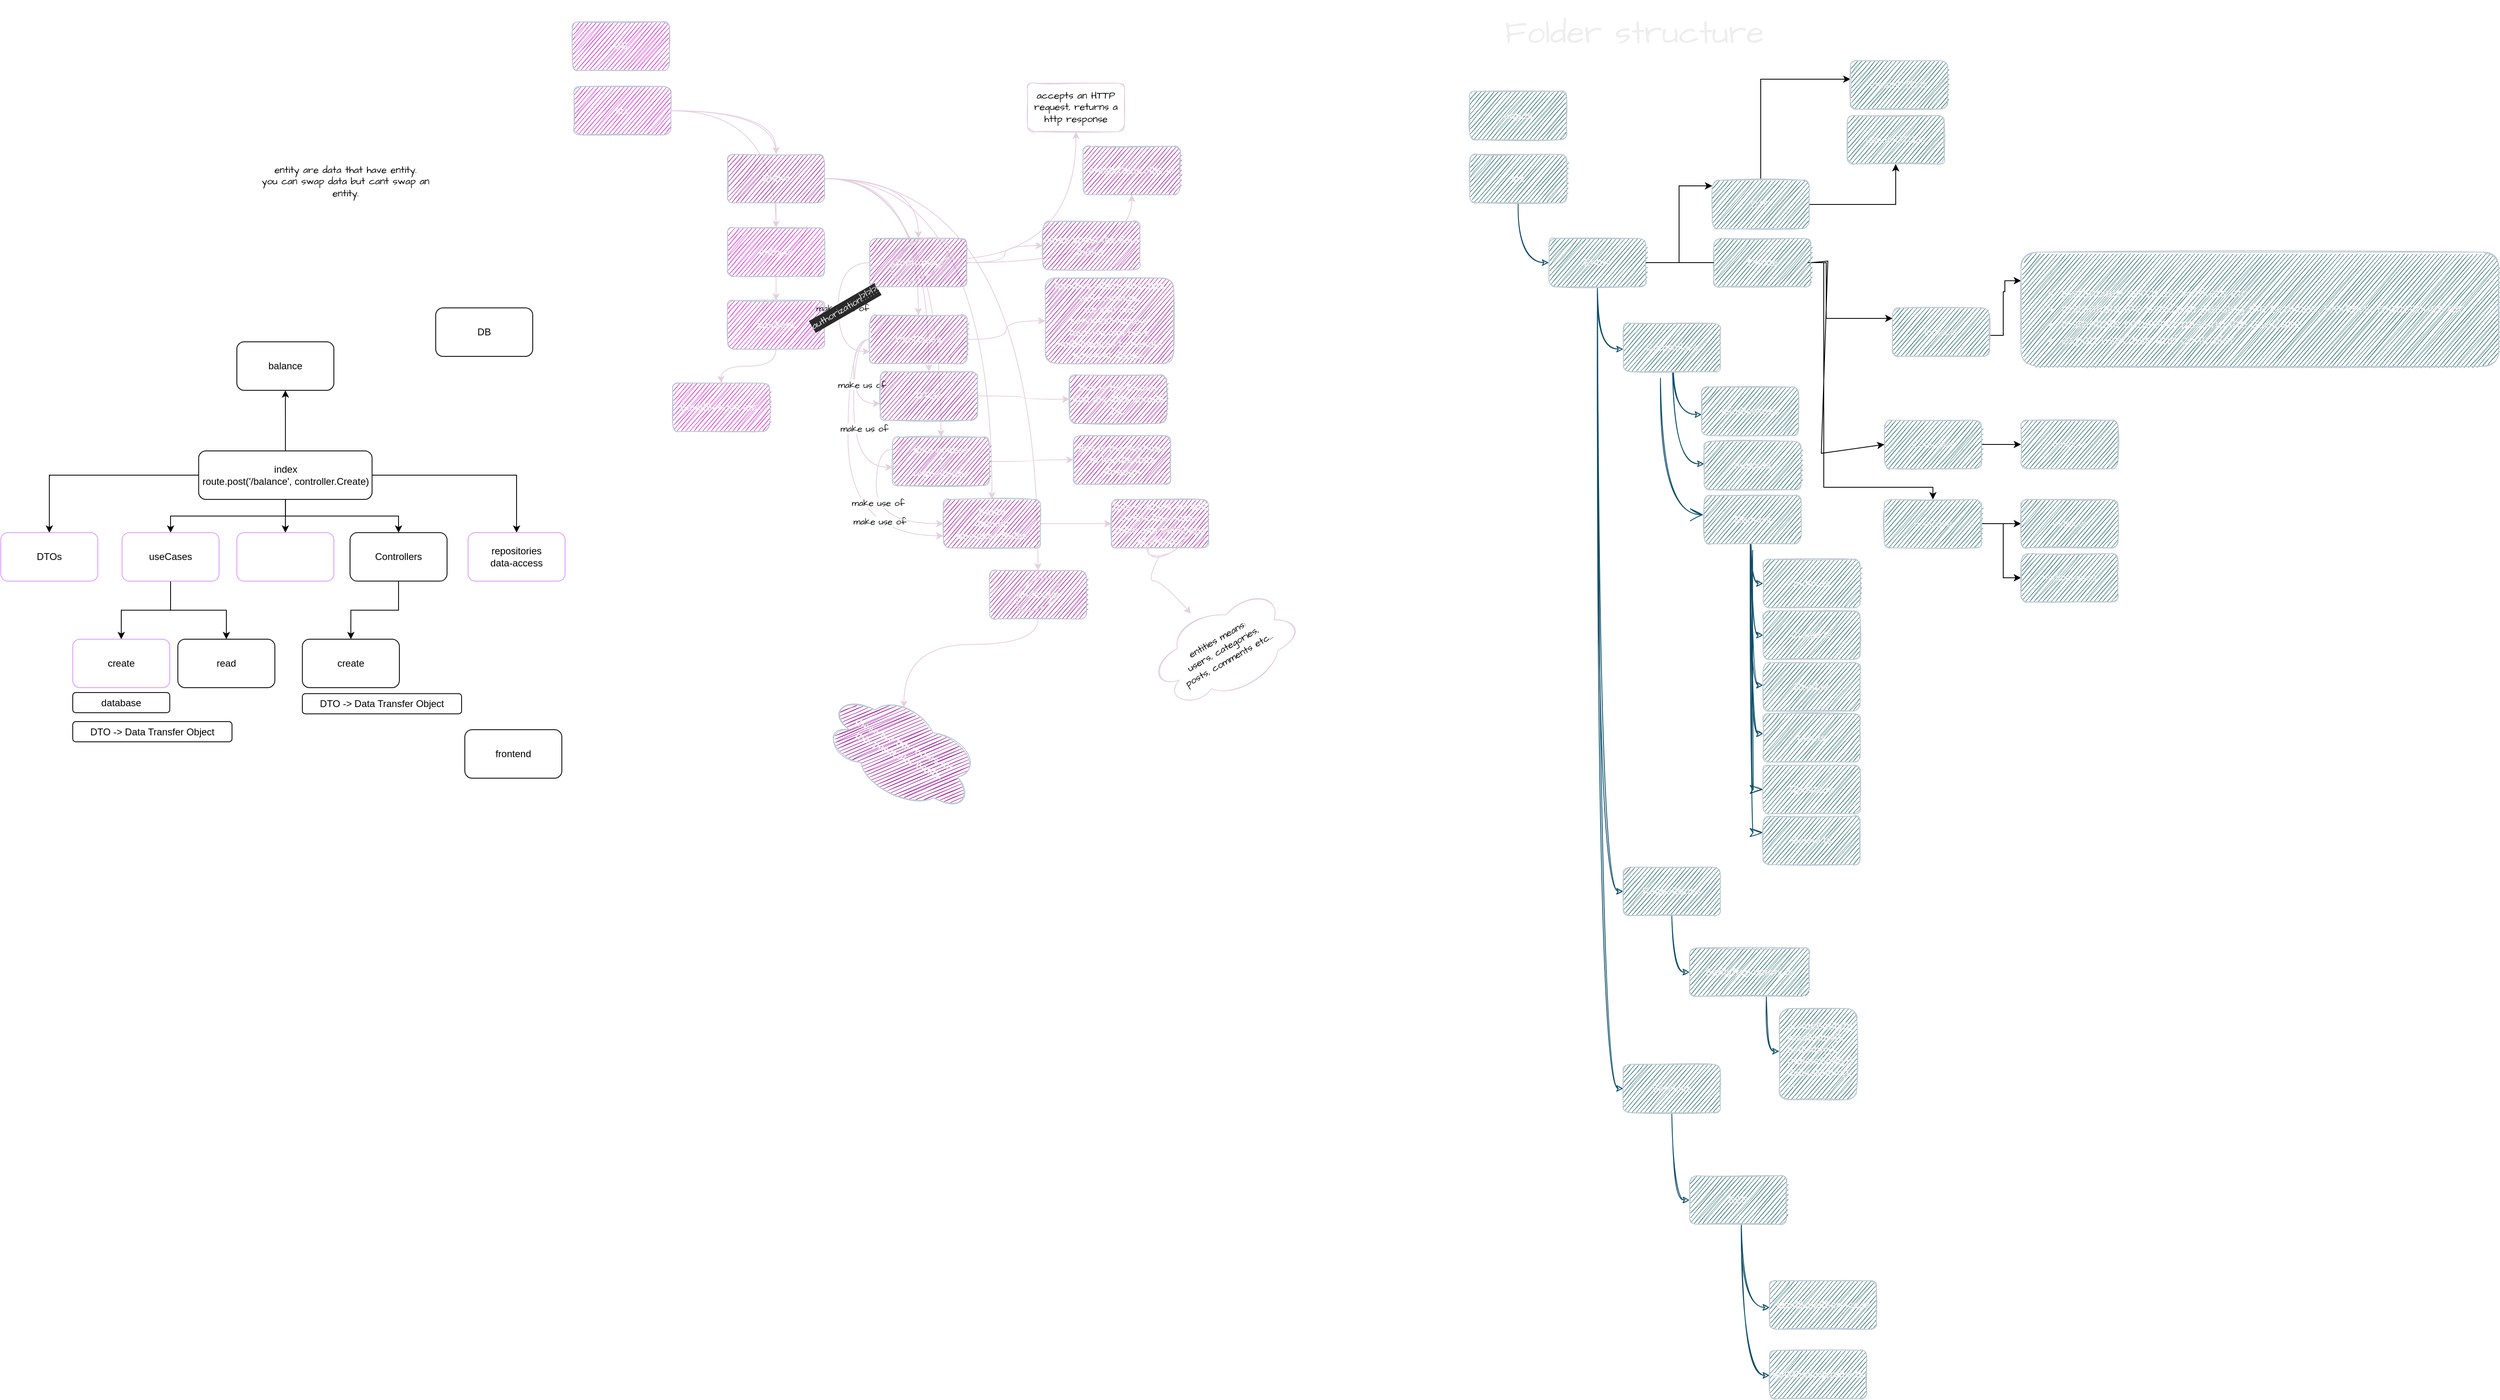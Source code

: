 <mxfile version="20.2.3" type="github" pages="2">
  <diagram id="gQ827h-WHSjYWyRRX2BJ" name="folder structure">
    <mxGraphModel dx="2743" dy="855" grid="0" gridSize="10" guides="1" tooltips="1" connect="1" arrows="1" fold="1" page="0" pageScale="1" pageWidth="850" pageHeight="1100" math="0" shadow="0">
      <root>
        <mxCell id="0" />
        <mxCell id="1" parent="0" />
        <mxCell id="S4UoKKTdD5GOehBYi5xj-1" value="&lt;b&gt;app.ts&lt;/b&gt;" style="rounded=1;whiteSpace=wrap;html=1;fillColor=#09555B;strokeColor=#BAC8D3;fontColor=#EEEEEE;sketch=1;" parent="1" vertex="1">
          <mxGeometry x="-87" y="-63" width="120" height="60" as="geometry" />
        </mxCell>
        <mxCell id="S4UoKKTdD5GOehBYi5xj-2" value="Folder structure" style="text;html=1;strokeColor=none;fillColor=none;align=center;verticalAlign=middle;whiteSpace=wrap;rounded=1;fontSize=40;fontColor=#EEEEEE;sketch=1;fontFamily=Architects Daughter;fontSource=https%3A%2F%2Ffonts.googleapis.com%2Fcss%3Ffamily%3DArchitects%2BDaughter;" parent="1" vertex="1">
          <mxGeometry x="-87" y="-176" width="407" height="82" as="geometry" />
        </mxCell>
        <mxCell id="S4UoKKTdD5GOehBYi5xj-6" value="" style="edgeStyle=orthogonalEdgeStyle;rounded=1;orthogonalLoop=1;jettySize=auto;html=1;fontSize=40;entryX=0;entryY=0.5;entryDx=0;entryDy=0;strokeColor=#0B4D6A;sketch=1;curved=1;" parent="1" source="S4UoKKTdD5GOehBYi5xj-3" target="S4UoKKTdD5GOehBYi5xj-5" edge="1">
          <mxGeometry relative="1" as="geometry">
            <Array as="points">
              <mxPoint x="-27" y="149" />
            </Array>
          </mxGeometry>
        </mxCell>
        <mxCell id="S4UoKKTdD5GOehBYi5xj-3" value="&lt;b&gt;src&lt;/b&gt;" style="rounded=1;whiteSpace=wrap;html=1;fillColor=#09555B;strokeColor=#BAC8D3;fontColor=#EEEEEE;sketch=1;" parent="1" vertex="1">
          <mxGeometry x="-87" y="15" width="120" height="60" as="geometry" />
        </mxCell>
        <mxCell id="S4UoKKTdD5GOehBYi5xj-8" value="" style="edgeStyle=orthogonalEdgeStyle;rounded=1;orthogonalLoop=1;jettySize=auto;html=1;fontSize=40;strokeColor=#0B4D6A;sketch=1;curved=1;" parent="1" source="S4UoKKTdD5GOehBYi5xj-5" target="S4UoKKTdD5GOehBYi5xj-7" edge="1">
          <mxGeometry relative="1" as="geometry">
            <Array as="points">
              <mxPoint x="71" y="256" />
            </Array>
          </mxGeometry>
        </mxCell>
        <mxCell id="S4UoKKTdD5GOehBYi5xj-14" value="" style="edgeStyle=orthogonalEdgeStyle;rounded=1;orthogonalLoop=1;jettySize=auto;html=1;fontSize=40;entryX=0;entryY=0.5;entryDx=0;entryDy=0;strokeColor=#0B4D6A;sketch=1;curved=1;" parent="1" source="S4UoKKTdD5GOehBYi5xj-5" target="S4UoKKTdD5GOehBYi5xj-13" edge="1">
          <mxGeometry relative="1" as="geometry" />
        </mxCell>
        <mxCell id="S4UoKKTdD5GOehBYi5xj-20" value="" style="edgeStyle=orthogonalEdgeStyle;rounded=1;orthogonalLoop=1;jettySize=auto;html=1;fontSize=40;entryX=0;entryY=0.5;entryDx=0;entryDy=0;strokeColor=#0B4D6A;sketch=1;curved=1;" parent="1" source="S4UoKKTdD5GOehBYi5xj-5" target="S4UoKKTdD5GOehBYi5xj-19" edge="1">
          <mxGeometry relative="1" as="geometry" />
        </mxCell>
        <mxCell id="S4UoKKTdD5GOehBYi5xj-5" value="&lt;b&gt;Entity&lt;/b&gt;" style="rounded=1;whiteSpace=wrap;html=1;fillColor=#09555B;strokeColor=#BAC8D3;fontColor=#EEEEEE;sketch=1;" parent="1" vertex="1">
          <mxGeometry x="11" y="119" width="120" height="60" as="geometry" />
        </mxCell>
        <mxCell id="S4UoKKTdD5GOehBYi5xj-10" value="" style="edgeStyle=orthogonalEdgeStyle;rounded=1;orthogonalLoop=1;jettySize=auto;html=1;fontSize=40;strokeColor=#0B4D6A;sketch=1;curved=1;" parent="1" source="S4UoKKTdD5GOehBYi5xj-7" target="S4UoKKTdD5GOehBYi5xj-9" edge="1">
          <mxGeometry relative="1" as="geometry">
            <Array as="points">
              <mxPoint x="165" y="337" />
            </Array>
          </mxGeometry>
        </mxCell>
        <mxCell id="S4UoKKTdD5GOehBYi5xj-12" value="" style="edgeStyle=orthogonalEdgeStyle;rounded=1;orthogonalLoop=1;jettySize=auto;html=1;fontSize=40;strokeColor=#0B4D6A;sketch=1;curved=1;" parent="1" source="S4UoKKTdD5GOehBYi5xj-7" target="S4UoKKTdD5GOehBYi5xj-11" edge="1">
          <mxGeometry relative="1" as="geometry">
            <Array as="points">
              <mxPoint x="164" y="398" />
            </Array>
          </mxGeometry>
        </mxCell>
        <mxCell id="S4UoKKTdD5GOehBYi5xj-34" value="" style="edgeStyle=orthogonalEdgeStyle;rounded=1;sketch=1;hachureGap=4;orthogonalLoop=1;jettySize=auto;html=1;fontFamily=Architects Daughter;fontSource=https%3A%2F%2Ffonts.googleapis.com%2Fcss%3Ffamily%3DArchitects%2BDaughter;fontSize=16;endArrow=open;startSize=14;endSize=14;sourcePerimeterSpacing=8;targetPerimeterSpacing=8;strokeColor=#0B4D6A;entryX=-0.008;entryY=0.401;entryDx=0;entryDy=0;entryPerimeter=0;curved=1;" parent="1" source="S4UoKKTdD5GOehBYi5xj-7" target="S4UoKKTdD5GOehBYi5xj-33" edge="1">
          <mxGeometry relative="1" as="geometry">
            <Array as="points">
              <mxPoint x="149" y="461" />
            </Array>
          </mxGeometry>
        </mxCell>
        <mxCell id="S4UoKKTdD5GOehBYi5xj-7" value="&lt;b&gt;Controllers&lt;/b&gt;" style="whiteSpace=wrap;html=1;rounded=1;fillColor=#09555B;strokeColor=#BAC8D3;fontColor=#EEEEEE;sketch=1;" parent="1" vertex="1">
          <mxGeometry x="103" y="224" width="120" height="60" as="geometry" />
        </mxCell>
        <mxCell id="S4UoKKTdD5GOehBYi5xj-9" value="&lt;b&gt;Middlewares&lt;/b&gt;" style="whiteSpace=wrap;html=1;rounded=1;fillColor=#09555B;strokeColor=#BAC8D3;fontColor=#EEEEEE;sketch=1;" parent="1" vertex="1">
          <mxGeometry x="200" y="303" width="120" height="60" as="geometry" />
        </mxCell>
        <mxCell id="S4UoKKTdD5GOehBYi5xj-11" value="index.ts" style="whiteSpace=wrap;html=1;rounded=1;fillColor=#09555B;strokeColor=#BAC8D3;fontColor=#EEEEEE;sketch=1;fontStyle=1" parent="1" vertex="1">
          <mxGeometry x="203" y="370" width="120" height="60" as="geometry" />
        </mxCell>
        <mxCell id="S4UoKKTdD5GOehBYi5xj-16" value="" style="edgeStyle=orthogonalEdgeStyle;rounded=1;orthogonalLoop=1;jettySize=auto;html=1;fontSize=40;entryX=0;entryY=0.5;entryDx=0;entryDy=0;strokeColor=#0B4D6A;sketch=1;curved=1;" parent="1" source="S4UoKKTdD5GOehBYi5xj-13" target="S4UoKKTdD5GOehBYi5xj-15" edge="1">
          <mxGeometry relative="1" as="geometry" />
        </mxCell>
        <mxCell id="S4UoKKTdD5GOehBYi5xj-13" value="&lt;b&gt;Repositories&lt;/b&gt;" style="rounded=1;whiteSpace=wrap;html=1;fillColor=#09555B;strokeColor=#BAC8D3;fontColor=#EEEEEE;sketch=1;" parent="1" vertex="1">
          <mxGeometry x="103" y="897" width="120" height="60" as="geometry" />
        </mxCell>
        <mxCell id="S4UoKKTdD5GOehBYi5xj-18" value="" style="edgeStyle=orthogonalEdgeStyle;rounded=1;orthogonalLoop=1;jettySize=auto;html=1;fontSize=40;strokeColor=#0B4D6A;sketch=1;curved=1;" parent="1" source="S4UoKKTdD5GOehBYi5xj-15" target="S4UoKKTdD5GOehBYi5xj-17" edge="1">
          <mxGeometry relative="1" as="geometry">
            <Array as="points">
              <mxPoint x="280" y="1125" />
            </Array>
          </mxGeometry>
        </mxCell>
        <mxCell id="S4UoKKTdD5GOehBYi5xj-15" value="&lt;b&gt;EntityRepository.ts&lt;/b&gt;" style="rounded=1;whiteSpace=wrap;html=1;fillColor=#09555B;strokeColor=#BAC8D3;fontColor=#EEEEEE;sketch=1;" parent="1" vertex="1">
          <mxGeometry x="185" y="997" width="148" height="60" as="geometry" />
        </mxCell>
        <mxCell id="S4UoKKTdD5GOehBYi5xj-17" value="createEntity();&lt;br&gt;readEntity();&lt;br&gt;listEntity();&lt;br&gt;updateEntity();&lt;br&gt;deleteEntity();&lt;br&gt;..." style="whiteSpace=wrap;html=1;rounded=1;align=left;spacing=10;verticalAlign=top;fillColor=#09555B;strokeColor=#BAC8D3;fontColor=#EEEEEE;sketch=1;fontStyle=1" parent="1" vertex="1">
          <mxGeometry x="296" y="1072" width="96" height="113" as="geometry" />
        </mxCell>
        <mxCell id="S4UoKKTdD5GOehBYi5xj-22" value="" style="edgeStyle=orthogonalEdgeStyle;rounded=1;orthogonalLoop=1;jettySize=auto;html=1;fontSize=40;entryX=0;entryY=0.5;entryDx=0;entryDy=0;strokeColor=#0B4D6A;sketch=1;curved=1;" parent="1" source="S4UoKKTdD5GOehBYi5xj-19" target="S4UoKKTdD5GOehBYi5xj-21" edge="1">
          <mxGeometry relative="1" as="geometry" />
        </mxCell>
        <mxCell id="S4UoKKTdD5GOehBYi5xj-19" value="Services" style="whiteSpace=wrap;html=1;rounded=1;fillColor=#09555B;strokeColor=#BAC8D3;fontColor=#EEEEEE;sketch=1;fontStyle=1" parent="1" vertex="1">
          <mxGeometry x="103" y="1141" width="120" height="60" as="geometry" />
        </mxCell>
        <mxCell id="S4UoKKTdD5GOehBYi5xj-24" value="" style="edgeStyle=orthogonalEdgeStyle;rounded=1;orthogonalLoop=1;jettySize=auto;html=1;fontSize=40;strokeColor=#0B4D6A;sketch=1;curved=1;" parent="1" source="S4UoKKTdD5GOehBYi5xj-21" target="S4UoKKTdD5GOehBYi5xj-23" edge="1">
          <mxGeometry relative="1" as="geometry">
            <Array as="points">
              <mxPoint x="249" y="1442" />
            </Array>
          </mxGeometry>
        </mxCell>
        <mxCell id="S4UoKKTdD5GOehBYi5xj-27" value="" style="edgeStyle=orthogonalEdgeStyle;rounded=1;orthogonalLoop=1;jettySize=auto;html=1;fontSize=40;strokeColor=#0B4D6A;sketch=1;curved=1;" parent="1" source="S4UoKKTdD5GOehBYi5xj-21" target="S4UoKKTdD5GOehBYi5xj-26" edge="1">
          <mxGeometry relative="1" as="geometry">
            <Array as="points">
              <mxPoint x="249" y="1526" />
            </Array>
          </mxGeometry>
        </mxCell>
        <mxCell id="S4UoKKTdD5GOehBYi5xj-21" value="SES" style="whiteSpace=wrap;html=1;rounded=1;align=center;fillColor=#09555B;strokeColor=#BAC8D3;fontColor=#EEEEEE;sketch=1;fontStyle=1" parent="1" vertex="1">
          <mxGeometry x="185" y="1279" width="120" height="60" as="geometry" />
        </mxCell>
        <mxCell id="S4UoKKTdD5GOehBYi5xj-23" value="sendEmailService.ts" style="whiteSpace=wrap;html=1;rounded=1;fillColor=#09555B;strokeColor=#BAC8D3;fontColor=#EEEEEE;sketch=1;fontStyle=1" parent="1" vertex="1">
          <mxGeometry x="284" y="1409" width="132" height="60" as="geometry" />
        </mxCell>
        <mxCell id="S4UoKKTdD5GOehBYi5xj-26" value="bulkEmailService.ts" style="whiteSpace=wrap;html=1;rounded=1;fillColor=#09555B;strokeColor=#BAC8D3;fontColor=#EEEEEE;sketch=1;fontStyle=1" parent="1" vertex="1">
          <mxGeometry x="284" y="1495" width="120" height="60" as="geometry" />
        </mxCell>
        <mxCell id="aaAQEW5LkF1bEmMfdmzD-2" value="" style="edgeStyle=orthogonalEdgeStyle;rounded=1;orthogonalLoop=1;jettySize=auto;html=1;sketch=1;curved=1;strokeColor=#0B4D6A;" parent="1" source="S4UoKKTdD5GOehBYi5xj-33" target="aaAQEW5LkF1bEmMfdmzD-1" edge="1">
          <mxGeometry relative="1" as="geometry">
            <Array as="points">
              <mxPoint x="261" y="546" />
            </Array>
          </mxGeometry>
        </mxCell>
        <mxCell id="aaAQEW5LkF1bEmMfdmzD-4" value="" style="edgeStyle=orthogonalEdgeStyle;rounded=1;orthogonalLoop=1;jettySize=auto;html=1;sketch=1;curved=1;strokeColor=#0B4D6A;" parent="1" source="S4UoKKTdD5GOehBYi5xj-33" target="aaAQEW5LkF1bEmMfdmzD-3" edge="1">
          <mxGeometry relative="1" as="geometry">
            <Array as="points">
              <mxPoint x="261" y="610" />
            </Array>
          </mxGeometry>
        </mxCell>
        <mxCell id="aaAQEW5LkF1bEmMfdmzD-6" value="" style="edgeStyle=orthogonalEdgeStyle;rounded=1;orthogonalLoop=1;jettySize=auto;html=1;sketch=1;curved=1;strokeColor=#0B4D6A;" parent="1" source="S4UoKKTdD5GOehBYi5xj-33" target="aaAQEW5LkF1bEmMfdmzD-5" edge="1">
          <mxGeometry relative="1" as="geometry">
            <Array as="points">
              <mxPoint x="261" y="672" />
            </Array>
          </mxGeometry>
        </mxCell>
        <mxCell id="aaAQEW5LkF1bEmMfdmzD-8" value="" style="edgeStyle=orthogonalEdgeStyle;rounded=1;orthogonalLoop=1;jettySize=auto;html=1;sketch=1;curved=1;strokeColor=#0B4D6A;" parent="1" source="S4UoKKTdD5GOehBYi5xj-33" target="aaAQEW5LkF1bEmMfdmzD-7" edge="1">
          <mxGeometry relative="1" as="geometry">
            <Array as="points">
              <mxPoint x="260" y="732" />
            </Array>
          </mxGeometry>
        </mxCell>
        <mxCell id="aaAQEW5LkF1bEmMfdmzD-11" style="edgeStyle=orthogonalEdgeStyle;curved=1;rounded=0;sketch=1;hachureGap=4;orthogonalLoop=1;jettySize=auto;html=1;entryX=0;entryY=0.5;entryDx=0;entryDy=0;fontFamily=Architects Daughter;fontSource=https%3A%2F%2Ffonts.googleapis.com%2Fcss%3Ffamily%3DArchitects%2BDaughter;fontSize=16;endArrow=classicThin;startSize=14;endSize=14;sourcePerimeterSpacing=8;targetPerimeterSpacing=8;strokeColor=#0B4D6A;endFill=0;" parent="1" source="S4UoKKTdD5GOehBYi5xj-33" target="aaAQEW5LkF1bEmMfdmzD-9" edge="1">
          <mxGeometry relative="1" as="geometry">
            <Array as="points">
              <mxPoint x="263" y="801" />
            </Array>
          </mxGeometry>
        </mxCell>
        <mxCell id="aaAQEW5LkF1bEmMfdmzD-13" value="" style="edgeStyle=orthogonalEdgeStyle;curved=1;rounded=0;sketch=1;hachureGap=4;orthogonalLoop=1;jettySize=auto;html=1;fontFamily=Architects Daughter;fontSource=https%3A%2F%2Ffonts.googleapis.com%2Fcss%3Ffamily%3DArchitects%2BDaughter;fontSize=16;endArrow=classicThin;endFill=0;startSize=14;endSize=14;sourcePerimeterSpacing=8;targetPerimeterSpacing=8;strokeColor=#0B4D6A;entryX=-0.001;entryY=0.338;entryDx=0;entryDy=0;entryPerimeter=0;" parent="1" source="S4UoKKTdD5GOehBYi5xj-33" target="aaAQEW5LkF1bEmMfdmzD-12" edge="1">
          <mxGeometry relative="1" as="geometry">
            <Array as="points">
              <mxPoint x="260" y="854" />
            </Array>
          </mxGeometry>
        </mxCell>
        <mxCell id="S4UoKKTdD5GOehBYi5xj-33" value="Routers" style="whiteSpace=wrap;html=1;fillColor=#09555B;strokeColor=#BAC8D3;fontColor=#EEEEEE;rounded=1;sketch=1;fontStyle=1" parent="1" vertex="1">
          <mxGeometry x="203" y="437" width="120" height="60" as="geometry" />
        </mxCell>
        <mxCell id="aaAQEW5LkF1bEmMfdmzD-1" value="index.ts" style="whiteSpace=wrap;html=1;fillColor=#09555B;strokeColor=#BAC8D3;fontColor=#EEEEEE;rounded=1;sketch=1;fontStyle=1" parent="1" vertex="1">
          <mxGeometry x="276" y="516" width="120" height="60" as="geometry" />
        </mxCell>
        <mxCell id="aaAQEW5LkF1bEmMfdmzD-3" value="Create.ts" style="whiteSpace=wrap;html=1;fillColor=#09555B;strokeColor=#BAC8D3;fontColor=#EEEEEE;rounded=1;sketch=1;fontStyle=1" parent="1" vertex="1">
          <mxGeometry x="276" y="580" width="120" height="60" as="geometry" />
        </mxCell>
        <mxCell id="aaAQEW5LkF1bEmMfdmzD-5" value="Read.ts" style="whiteSpace=wrap;html=1;fillColor=#09555B;strokeColor=#BAC8D3;fontColor=#EEEEEE;rounded=1;sketch=1;fontStyle=1" parent="1" vertex="1">
          <mxGeometry x="276" y="644" width="120" height="60" as="geometry" />
        </mxCell>
        <mxCell id="aaAQEW5LkF1bEmMfdmzD-7" value="List.ts" style="whiteSpace=wrap;html=1;fillColor=#09555B;strokeColor=#BAC8D3;fontColor=#EEEEEE;rounded=1;sketch=1;fontStyle=1" parent="1" vertex="1">
          <mxGeometry x="276" y="707" width="120" height="60" as="geometry" />
        </mxCell>
        <mxCell id="aaAQEW5LkF1bEmMfdmzD-9" value="Update.ts" style="whiteSpace=wrap;html=1;fillColor=#09555B;strokeColor=#BAC8D3;fontColor=#EEEEEE;rounded=1;sketch=1;fontStyle=1" parent="1" vertex="1">
          <mxGeometry x="276" y="771" width="120" height="60" as="geometry" />
        </mxCell>
        <mxCell id="aaAQEW5LkF1bEmMfdmzD-12" value="Delete.ts" style="whiteSpace=wrap;html=1;fillColor=#09555B;strokeColor=#BAC8D3;fontColor=#EEEEEE;rounded=1;sketch=1;fontStyle=1" parent="1" vertex="1">
          <mxGeometry x="276" y="834" width="120" height="60" as="geometry" />
        </mxCell>
        <mxCell id="4fV856h1BNFKR1fBRMGr-6" value="" style="edgeStyle=orthogonalEdgeStyle;rounded=0;orthogonalLoop=1;jettySize=auto;html=1;" parent="1" source="S4UoKKTdD5GOehBYi5xj-5" target="4fV856h1BNFKR1fBRMGr-5" edge="1">
          <mxGeometry relative="1" as="geometry">
            <mxPoint x="331" y="149" as="sourcePoint" />
            <Array as="points">
              <mxPoint x="172" y="149" />
              <mxPoint x="172" y="54" />
              <mxPoint x="247" y="54" />
            </Array>
          </mxGeometry>
        </mxCell>
        <mxCell id="4fV856h1BNFKR1fBRMGr-9" value="" style="edgeStyle=orthogonalEdgeStyle;rounded=0;orthogonalLoop=1;jettySize=auto;html=1;" parent="1" target="4fV856h1BNFKR1fBRMGr-8" edge="1">
          <mxGeometry relative="1" as="geometry">
            <mxPoint x="331" y="149" as="sourcePoint" />
            <Array as="points">
              <mxPoint x="354" y="149" />
              <mxPoint x="354" y="218" />
            </Array>
          </mxGeometry>
        </mxCell>
        <mxCell id="4fV856h1BNFKR1fBRMGr-13" value="" style="edgeStyle=orthogonalEdgeStyle;rounded=0;orthogonalLoop=1;jettySize=auto;html=1;fontSize=12;" parent="1" target="4fV856h1BNFKR1fBRMGr-12" edge="1">
          <mxGeometry relative="1" as="geometry">
            <mxPoint x="331" y="149" as="sourcePoint" />
            <Array as="points">
              <mxPoint x="351" y="149" />
              <mxPoint x="351" y="427" />
              <mxPoint x="486" y="427" />
            </Array>
          </mxGeometry>
        </mxCell>
        <mxCell id="4fV856h1BNFKR1fBRMGr-15" value="" style="edgeStyle=orthogonalEdgeStyle;rounded=0;orthogonalLoop=1;jettySize=auto;html=1;fontSize=16;" parent="1" source="4fV856h1BNFKR1fBRMGr-3" target="4fV856h1BNFKR1fBRMGr-14" edge="1">
          <mxGeometry relative="1" as="geometry" />
        </mxCell>
        <mxCell id="4fV856h1BNFKR1fBRMGr-3" value="Controller" style="whiteSpace=wrap;html=1;fillColor=#09555B;strokeColor=#BAC8D3;fontColor=#EEEEEE;rounded=1;sketch=1;" parent="1" vertex="1">
          <mxGeometry x="426" y="344" width="120" height="60" as="geometry" />
        </mxCell>
        <mxCell id="4fV856h1BNFKR1fBRMGr-30" value="" style="edgeStyle=orthogonalEdgeStyle;rounded=0;orthogonalLoop=1;jettySize=auto;html=1;fontSize=16;" parent="1" source="4fV856h1BNFKR1fBRMGr-5" target="4fV856h1BNFKR1fBRMGr-29" edge="1">
          <mxGeometry relative="1" as="geometry">
            <Array as="points">
              <mxPoint x="273" y="-78" />
            </Array>
          </mxGeometry>
        </mxCell>
        <mxCell id="4fV856h1BNFKR1fBRMGr-32" value="" style="edgeStyle=orthogonalEdgeStyle;rounded=0;orthogonalLoop=1;jettySize=auto;html=1;fontSize=16;" parent="1" source="4fV856h1BNFKR1fBRMGr-5" target="4fV856h1BNFKR1fBRMGr-31" edge="1">
          <mxGeometry relative="1" as="geometry" />
        </mxCell>
        <mxCell id="4fV856h1BNFKR1fBRMGr-5" value="DTO" style="whiteSpace=wrap;html=1;fillColor=#09555B;strokeColor=#BAC8D3;fontColor=#EEEEEE;rounded=1;sketch=1;" parent="1" vertex="1">
          <mxGeometry x="213" y="47" width="120" height="60" as="geometry" />
        </mxCell>
        <mxCell id="4fV856h1BNFKR1fBRMGr-11" value="" style="edgeStyle=orthogonalEdgeStyle;rounded=0;orthogonalLoop=1;jettySize=auto;html=1;entryX=0;entryY=0.25;entryDx=0;entryDy=0;" parent="1" source="4fV856h1BNFKR1fBRMGr-8" target="4fV856h1BNFKR1fBRMGr-10" edge="1">
          <mxGeometry relative="1" as="geometry">
            <Array as="points">
              <mxPoint x="573" y="239" />
              <mxPoint x="573" y="185" />
              <mxPoint x="575" y="185" />
              <mxPoint x="575" y="171" />
            </Array>
          </mxGeometry>
        </mxCell>
        <mxCell id="4fV856h1BNFKR1fBRMGr-8" value="index.ts" style="whiteSpace=wrap;html=1;fillColor=#09555B;strokeColor=#BAC8D3;fontColor=#EEEEEE;rounded=1;sketch=1;" parent="1" vertex="1">
          <mxGeometry x="436" y="205" width="120" height="60" as="geometry" />
        </mxCell>
        <mxCell id="4fV856h1BNFKR1fBRMGr-10" value="&lt;ul style=&quot;font-size: 16px;&quot;&gt;&lt;li&gt;instanciate services, workers etc&lt;/li&gt;&lt;li&gt;instantiate the useCase passing the services, workers, repositories etc&lt;/li&gt;&lt;li&gt;instantiate controller passing the useCase&lt;/li&gt;&lt;li&gt;export useCase and controller&lt;/li&gt;&lt;/ul&gt;" style="whiteSpace=wrap;html=1;fillColor=#09555B;strokeColor=#BAC8D3;fontColor=#EEEEEE;rounded=1;sketch=1;align=left;glass=0;shadow=0;spacingTop=10;spacing=10;verticalAlign=top;" parent="1" vertex="1">
          <mxGeometry x="595" y="136" width="591" height="141.5" as="geometry" />
        </mxCell>
        <mxCell id="4fV856h1BNFKR1fBRMGr-24" value="" style="edgeStyle=orthogonalEdgeStyle;rounded=0;orthogonalLoop=1;jettySize=auto;html=1;fontSize=16;" parent="1" source="4fV856h1BNFKR1fBRMGr-12" target="4fV856h1BNFKR1fBRMGr-23" edge="1">
          <mxGeometry relative="1" as="geometry" />
        </mxCell>
        <mxCell id="4fV856h1BNFKR1fBRMGr-26" value="" style="edgeStyle=orthogonalEdgeStyle;rounded=0;orthogonalLoop=1;jettySize=auto;html=1;fontSize=16;" parent="1" source="4fV856h1BNFKR1fBRMGr-12" target="4fV856h1BNFKR1fBRMGr-25" edge="1">
          <mxGeometry relative="1" as="geometry">
            <Array as="points">
              <mxPoint x="573" y="472" />
              <mxPoint x="573" y="539" />
            </Array>
          </mxGeometry>
        </mxCell>
        <mxCell id="4fV856h1BNFKR1fBRMGr-12" value="useCase" style="whiteSpace=wrap;html=1;fillColor=#09555B;strokeColor=#BAC8D3;fontColor=#EEEEEE;rounded=1;sketch=1;" parent="1" vertex="1">
          <mxGeometry x="426" y="442" width="120" height="60" as="geometry" />
        </mxCell>
        <mxCell id="4fV856h1BNFKR1fBRMGr-14" value="index.ts" style="whiteSpace=wrap;html=1;fillColor=#09555B;strokeColor=#BAC8D3;fontColor=#EEEEEE;rounded=1;sketch=1;" parent="1" vertex="1">
          <mxGeometry x="595" y="344" width="120" height="60" as="geometry" />
        </mxCell>
        <mxCell id="4fV856h1BNFKR1fBRMGr-20" value="" style="endArrow=classic;html=1;rounded=0;fontSize=16;entryX=0;entryY=0.5;entryDx=0;entryDy=0;" parent="1" target="4fV856h1BNFKR1fBRMGr-3" edge="1">
          <mxGeometry width="50" height="50" relative="1" as="geometry">
            <mxPoint x="336" y="149" as="sourcePoint" />
            <mxPoint x="746" y="209" as="targetPoint" />
            <Array as="points">
              <mxPoint x="356" y="147" />
              <mxPoint x="348" y="385" />
            </Array>
          </mxGeometry>
        </mxCell>
        <mxCell id="4fV856h1BNFKR1fBRMGr-21" value="&lt;b&gt;Create&lt;/b&gt;" style="rounded=1;whiteSpace=wrap;html=1;fillColor=#09555B;strokeColor=#BAC8D3;fontColor=#EEEEEE;sketch=1;" parent="1" vertex="1">
          <mxGeometry x="215" y="119" width="120" height="60" as="geometry" />
        </mxCell>
        <mxCell id="4fV856h1BNFKR1fBRMGr-22" value="" style="edgeStyle=orthogonalEdgeStyle;rounded=0;orthogonalLoop=1;jettySize=auto;html=1;fontSize=16;endArrow=none;" parent="1" source="S4UoKKTdD5GOehBYi5xj-5" target="4fV856h1BNFKR1fBRMGr-21" edge="1">
          <mxGeometry relative="1" as="geometry">
            <mxPoint x="335.235" y="149" as="targetPoint" />
            <mxPoint x="131" y="149" as="sourcePoint" />
          </mxGeometry>
        </mxCell>
        <mxCell id="4fV856h1BNFKR1fBRMGr-23" value="index.ts" style="whiteSpace=wrap;html=1;fillColor=#09555B;strokeColor=#BAC8D3;fontColor=#EEEEEE;rounded=1;sketch=1;" parent="1" vertex="1">
          <mxGeometry x="595" y="442" width="120" height="60" as="geometry" />
        </mxCell>
        <mxCell id="4fV856h1BNFKR1fBRMGr-25" value="middlewares" style="whiteSpace=wrap;html=1;fillColor=#09555B;strokeColor=#BAC8D3;fontColor=#EEEEEE;rounded=1;sketch=1;" parent="1" vertex="1">
          <mxGeometry x="595" y="509" width="120" height="60" as="geometry" />
        </mxCell>
        <mxCell id="4fV856h1BNFKR1fBRMGr-29" value="createDTO.ts" style="whiteSpace=wrap;html=1;fillColor=#09555B;strokeColor=#BAC8D3;fontColor=#EEEEEE;rounded=1;sketch=1;" parent="1" vertex="1">
          <mxGeometry x="384" y="-101" width="120" height="60" as="geometry" />
        </mxCell>
        <mxCell id="4fV856h1BNFKR1fBRMGr-31" value="updateDTO.ts" style="whiteSpace=wrap;html=1;fillColor=#09555B;strokeColor=#BAC8D3;fontColor=#EEEEEE;rounded=1;sketch=1;" parent="1" vertex="1">
          <mxGeometry x="380" y="-33" width="120" height="60" as="geometry" />
        </mxCell>
        <mxCell id="wIqFN5VZQI76kB4jCGSw-1" style="edgeStyle=orthogonalEdgeStyle;curved=1;orthogonalLoop=1;jettySize=auto;html=1;fontFamily=Architects Daughter;fontSource=https%3A%2F%2Ffonts.googleapis.com%2Fcss%3Ffamily%3DArchitects%2BDaughter;strokeColor=#E6D0DE;" parent="1" source="dD3Mr5d20u4FOekaNQPi-1" target="dD3Mr5d20u4FOekaNQPi-4" edge="1">
          <mxGeometry relative="1" as="geometry" />
        </mxCell>
        <mxCell id="wIqFN5VZQI76kB4jCGSw-3" value="" style="edgeStyle=orthogonalEdgeStyle;curved=1;orthogonalLoop=1;jettySize=auto;html=1;fontFamily=Architects Daughter;fontSource=https%3A%2F%2Ffonts.googleapis.com%2Fcss%3Ffamily%3DArchitects%2BDaughter;strokeColor=#E6D0DE;startArrow=none;" parent="1" source="dD3Mr5d20u4FOekaNQPi-4" target="wIqFN5VZQI76kB4jCGSw-2" edge="1">
          <mxGeometry relative="1" as="geometry" />
        </mxCell>
        <mxCell id="wIqFN5VZQI76kB4jCGSw-5" value="" style="edgeStyle=orthogonalEdgeStyle;curved=1;orthogonalLoop=1;jettySize=auto;html=1;fontFamily=Architects Daughter;fontSource=https%3A%2F%2Ffonts.googleapis.com%2Fcss%3Ffamily%3DArchitects%2BDaughter;strokeColor=#E6D0DE;startArrow=none;" parent="1" source="wIqFN5VZQI76kB4jCGSw-2" target="wIqFN5VZQI76kB4jCGSw-4" edge="1">
          <mxGeometry relative="1" as="geometry" />
        </mxCell>
        <mxCell id="dD3Mr5d20u4FOekaNQPi-1" value="&lt;span&gt;src&lt;/span&gt;" style="rounded=1;whiteSpace=wrap;html=1;fillColor=#CC00CC;strokeColor=#BAC8D3;fontColor=#EEEEEE;sketch=1;fontStyle=1" parent="1" vertex="1">
          <mxGeometry x="-1195" y="-69" width="120" height="60" as="geometry" />
        </mxCell>
        <mxCell id="dD3Mr5d20u4FOekaNQPi-7" value="" style="edgeStyle=orthogonalEdgeStyle;curved=1;orthogonalLoop=1;jettySize=auto;html=1;strokeColor=#E6D0DE;" parent="1" source="dD3Mr5d20u4FOekaNQPi-4" target="dD3Mr5d20u4FOekaNQPi-6" edge="1">
          <mxGeometry relative="1" as="geometry" />
        </mxCell>
        <mxCell id="dD3Mr5d20u4FOekaNQPi-9" value="" style="edgeStyle=orthogonalEdgeStyle;curved=1;orthogonalLoop=1;jettySize=auto;html=1;strokeColor=#E6D0DE;" parent="1" source="dD3Mr5d20u4FOekaNQPi-4" target="dD3Mr5d20u4FOekaNQPi-8" edge="1">
          <mxGeometry relative="1" as="geometry" />
        </mxCell>
        <mxCell id="dD3Mr5d20u4FOekaNQPi-11" value="" style="edgeStyle=orthogonalEdgeStyle;curved=1;orthogonalLoop=1;jettySize=auto;html=1;strokeColor=#E6D0DE;" parent="1" source="dD3Mr5d20u4FOekaNQPi-4" target="dD3Mr5d20u4FOekaNQPi-10" edge="1">
          <mxGeometry relative="1" as="geometry" />
        </mxCell>
        <mxCell id="dD3Mr5d20u4FOekaNQPi-13" value="" style="edgeStyle=orthogonalEdgeStyle;curved=1;orthogonalLoop=1;jettySize=auto;html=1;strokeColor=#E6D0DE;" parent="1" source="dD3Mr5d20u4FOekaNQPi-4" target="dD3Mr5d20u4FOekaNQPi-12" edge="1">
          <mxGeometry relative="1" as="geometry" />
        </mxCell>
        <mxCell id="dD3Mr5d20u4FOekaNQPi-15" value="" style="edgeStyle=orthogonalEdgeStyle;curved=1;orthogonalLoop=1;jettySize=auto;html=1;strokeColor=#E6D0DE;" parent="1" source="dD3Mr5d20u4FOekaNQPi-4" target="dD3Mr5d20u4FOekaNQPi-14" edge="1">
          <mxGeometry relative="1" as="geometry" />
        </mxCell>
        <mxCell id="wIqFN5VZQI76kB4jCGSw-10" value="" style="edgeStyle=orthogonalEdgeStyle;curved=1;orthogonalLoop=1;jettySize=auto;html=1;fontFamily=Architects Daughter;fontSource=https%3A%2F%2Ffonts.googleapis.com%2Fcss%3Ffamily%3DArchitects%2BDaughter;strokeColor=#E6D0DE;" parent="1" source="dD3Mr5d20u4FOekaNQPi-4" target="wIqFN5VZQI76kB4jCGSw-9" edge="1">
          <mxGeometry relative="1" as="geometry" />
        </mxCell>
        <mxCell id="dD3Mr5d20u4FOekaNQPi-19" value="" style="edgeStyle=orthogonalEdgeStyle;curved=1;orthogonalLoop=1;jettySize=auto;html=1;strokeColor=#E6D0DE;" parent="1" source="dD3Mr5d20u4FOekaNQPi-8" target="dD3Mr5d20u4FOekaNQPi-18" edge="1">
          <mxGeometry relative="1" as="geometry" />
        </mxCell>
        <mxCell id="dD3Mr5d20u4FOekaNQPi-37" style="edgeStyle=orthogonalEdgeStyle;curved=1;orthogonalLoop=1;jettySize=auto;html=1;fontFamily=Architects Daughter;fontSource=https%3A%2F%2Ffonts.googleapis.com%2Fcss%3Ffamily%3DArchitects%2BDaughter;strokeColor=#E6D0DE;entryX=0;entryY=0.75;entryDx=0;entryDy=0;exitX=0;exitY=0.5;exitDx=0;exitDy=0;" parent="1" source="dD3Mr5d20u4FOekaNQPi-8" target="dD3Mr5d20u4FOekaNQPi-14" edge="1">
          <mxGeometry relative="1" as="geometry">
            <mxPoint x="-896.4" y="361.8" as="targetPoint" />
            <Array as="points">
              <mxPoint x="-856" y="244" />
              <mxPoint x="-856" y="487" />
            </Array>
          </mxGeometry>
        </mxCell>
        <mxCell id="wIqFN5VZQI76kB4jCGSw-25" value="make use of" style="edgeLabel;html=1;align=center;verticalAlign=middle;resizable=0;points=[];fontFamily=Architects Daughter;" parent="dD3Mr5d20u4FOekaNQPi-37" vertex="1" connectable="0">
          <mxGeometry x="0.593" y="18" relative="1" as="geometry">
            <mxPoint as="offset" />
          </mxGeometry>
        </mxCell>
        <mxCell id="dD3Mr5d20u4FOekaNQPi-40" style="edgeStyle=orthogonalEdgeStyle;curved=1;orthogonalLoop=1;jettySize=auto;html=1;entryX=0.002;entryY=0.62;entryDx=0;entryDy=0;entryPerimeter=0;fontFamily=Architects Daughter;fontSource=https%3A%2F%2Ffonts.googleapis.com%2Fcss%3Ffamily%3DArchitects%2BDaughter;strokeColor=#E6D0DE;exitX=0;exitY=0.5;exitDx=0;exitDy=0;" parent="1" source="dD3Mr5d20u4FOekaNQPi-8" target="dD3Mr5d20u4FOekaNQPi-12" edge="1">
          <mxGeometry relative="1" as="geometry" />
        </mxCell>
        <mxCell id="wIqFN5VZQI76kB4jCGSw-24" value="make us of" style="edgeLabel;html=1;align=center;verticalAlign=middle;resizable=0;points=[];fontFamily=Architects Daughter;" parent="dD3Mr5d20u4FOekaNQPi-40" vertex="1" connectable="0">
          <mxGeometry x="0.146" y="13" relative="1" as="geometry">
            <mxPoint as="offset" />
          </mxGeometry>
        </mxCell>
        <mxCell id="dD3Mr5d20u4FOekaNQPi-41" style="edgeStyle=orthogonalEdgeStyle;curved=1;orthogonalLoop=1;jettySize=auto;html=1;entryX=-0.002;entryY=0.657;entryDx=0;entryDy=0;entryPerimeter=0;fontFamily=Architects Daughter;fontSource=https%3A%2F%2Ffonts.googleapis.com%2Fcss%3Ffamily%3DArchitects%2BDaughter;strokeColor=#E6D0DE;exitX=0;exitY=0.5;exitDx=0;exitDy=0;" parent="1" source="dD3Mr5d20u4FOekaNQPi-8" target="dD3Mr5d20u4FOekaNQPi-10" edge="1">
          <mxGeometry relative="1" as="geometry" />
        </mxCell>
        <mxCell id="wIqFN5VZQI76kB4jCGSw-23" value="make us of" style="edgeLabel;html=1;align=center;verticalAlign=middle;resizable=0;points=[];fontFamily=Architects Daughter;" parent="dD3Mr5d20u4FOekaNQPi-41" vertex="1" connectable="0">
          <mxGeometry x="0.148" y="10" relative="1" as="geometry">
            <mxPoint as="offset" />
          </mxGeometry>
        </mxCell>
        <mxCell id="dD3Mr5d20u4FOekaNQPi-8" value="UseCases" style="whiteSpace=wrap;html=1;fillColor=#990099;strokeColor=#BAC8D3;fontColor=#EEEEEE;rounded=1;sketch=1;fontStyle=1;" parent="1" vertex="1">
          <mxGeometry x="-829" y="214" width="120" height="60" as="geometry" />
        </mxCell>
        <mxCell id="dD3Mr5d20u4FOekaNQPi-21" value="" style="edgeStyle=orthogonalEdgeStyle;curved=1;orthogonalLoop=1;jettySize=auto;html=1;strokeColor=#E6D0DE;" parent="1" source="dD3Mr5d20u4FOekaNQPi-10" target="dD3Mr5d20u4FOekaNQPi-20" edge="1">
          <mxGeometry relative="1" as="geometry" />
        </mxCell>
        <mxCell id="dD3Mr5d20u4FOekaNQPi-10" value="DTOs" style="whiteSpace=wrap;html=1;fillColor=#990099;strokeColor=#BAC8D3;fontColor=#EEEEEE;rounded=1;sketch=1;fontStyle=1;" parent="1" vertex="1">
          <mxGeometry x="-816" y="284" width="120" height="60" as="geometry" />
        </mxCell>
        <mxCell id="dD3Mr5d20u4FOekaNQPi-25" style="edgeStyle=orthogonalEdgeStyle;curved=1;orthogonalLoop=1;jettySize=auto;html=1;strokeColor=#E6D0DE;" parent="1" source="dD3Mr5d20u4FOekaNQPi-12" target="dD3Mr5d20u4FOekaNQPi-24" edge="1">
          <mxGeometry relative="1" as="geometry" />
        </mxCell>
        <mxCell id="wIqFN5VZQI76kB4jCGSw-26" style="edgeStyle=orthogonalEdgeStyle;curved=1;orthogonalLoop=1;jettySize=auto;html=1;entryX=0;entryY=0.5;entryDx=0;entryDy=0;fontFamily=Architects Daughter;fontSource=https%3A%2F%2Ffonts.googleapis.com%2Fcss%3Ffamily%3DArchitects%2BDaughter;strokeColor=#E6D0DE;exitX=0;exitY=0.25;exitDx=0;exitDy=0;" parent="1" source="dD3Mr5d20u4FOekaNQPi-12" target="dD3Mr5d20u4FOekaNQPi-14" edge="1">
          <mxGeometry relative="1" as="geometry" />
        </mxCell>
        <mxCell id="wIqFN5VZQI76kB4jCGSw-27" value="make use of" style="edgeLabel;html=1;align=center;verticalAlign=middle;resizable=0;points=[];fontFamily=Architects Daughter;" parent="wIqFN5VZQI76kB4jCGSw-26" vertex="1" connectable="0">
          <mxGeometry x="-0.123" y="2" relative="1" as="geometry">
            <mxPoint as="offset" />
          </mxGeometry>
        </mxCell>
        <mxCell id="dD3Mr5d20u4FOekaNQPi-12" value="data-access&lt;br&gt;/&lt;br&gt;repositories" style="whiteSpace=wrap;html=1;fillColor=#990099;strokeColor=#BAC8D3;fontColor=#EEEEEE;rounded=1;sketch=1;fontStyle=1;" parent="1" vertex="1">
          <mxGeometry x="-801" y="365" width="120" height="60" as="geometry" />
        </mxCell>
        <mxCell id="dD3Mr5d20u4FOekaNQPi-27" value="" style="edgeStyle=orthogonalEdgeStyle;curved=1;orthogonalLoop=1;jettySize=auto;html=1;strokeColor=#E6D0DE;" parent="1" source="dD3Mr5d20u4FOekaNQPi-14" target="dD3Mr5d20u4FOekaNQPi-26" edge="1">
          <mxGeometry relative="1" as="geometry" />
        </mxCell>
        <mxCell id="dD3Mr5d20u4FOekaNQPi-14" value="Entity&lt;br&gt;domain&lt;br&gt;business Rules" style="whiteSpace=wrap;html=1;fillColor=#990099;strokeColor=#BAC8D3;fontColor=#EEEEEE;rounded=1;sketch=1;fontStyle=1;" parent="1" vertex="1">
          <mxGeometry x="-738" y="442" width="120" height="60" as="geometry" />
        </mxCell>
        <mxCell id="dD3Mr5d20u4FOekaNQPi-17" value="" style="edgeStyle=orthogonalEdgeStyle;curved=1;orthogonalLoop=1;jettySize=auto;html=1;strokeColor=#E6D0DE;" parent="1" source="dD3Mr5d20u4FOekaNQPi-6" target="dD3Mr5d20u4FOekaNQPi-16" edge="1">
          <mxGeometry relative="1" as="geometry" />
        </mxCell>
        <mxCell id="dD3Mr5d20u4FOekaNQPi-39" style="edgeStyle=orthogonalEdgeStyle;curved=1;orthogonalLoop=1;jettySize=auto;html=1;entryX=0;entryY=0.75;entryDx=0;entryDy=0;fontFamily=Architects Daughter;fontSource=https%3A%2F%2Ffonts.googleapis.com%2Fcss%3Ffamily%3DArchitects%2BDaughter;strokeColor=#E6D0DE;exitX=0;exitY=0.5;exitDx=0;exitDy=0;" parent="1" source="dD3Mr5d20u4FOekaNQPi-6" target="dD3Mr5d20u4FOekaNQPi-8" edge="1">
          <mxGeometry relative="1" as="geometry">
            <Array as="points">
              <mxPoint x="-868" y="149" />
              <mxPoint x="-868" y="259" />
            </Array>
          </mxGeometry>
        </mxCell>
        <mxCell id="wIqFN5VZQI76kB4jCGSw-22" value="make use of" style="edgeLabel;html=1;align=center;verticalAlign=middle;resizable=0;points=[];fontFamily=Architects Daughter;" parent="dD3Mr5d20u4FOekaNQPi-39" vertex="1" connectable="0">
          <mxGeometry x="0.008" y="5" relative="1" as="geometry">
            <mxPoint as="offset" />
          </mxGeometry>
        </mxCell>
        <mxCell id="wIqFN5VZQI76kB4jCGSw-36" value="" style="edgeStyle=orthogonalEdgeStyle;curved=1;orthogonalLoop=1;jettySize=auto;html=1;fontFamily=Architects Daughter;fontSource=https%3A%2F%2Ffonts.googleapis.com%2Fcss%3Ffamily%3DArchitects%2BDaughter;strokeColor=#E6D0DE;" parent="1" source="dD3Mr5d20u4FOekaNQPi-6" target="wIqFN5VZQI76kB4jCGSw-35" edge="1">
          <mxGeometry relative="1" as="geometry" />
        </mxCell>
        <mxCell id="dD3Mr5d20u4FOekaNQPi-6" value="Controllers" style="whiteSpace=wrap;html=1;fillColor=#990099;strokeColor=#BAC8D3;fontColor=#EEEEEE;rounded=1;sketch=1;fontStyle=1" parent="1" vertex="1">
          <mxGeometry x="-829" y="119" width="120" height="60" as="geometry" />
        </mxCell>
        <mxCell id="dD3Mr5d20u4FOekaNQPi-16" value="cares about the data in/out." style="whiteSpace=wrap;html=1;fillColor=#990099;strokeColor=#BAC8D3;fontColor=#EEEEEE;rounded=1;sketch=1;fontStyle=1;" parent="1" vertex="1">
          <mxGeometry x="-615" y="98" width="120" height="60" as="geometry" />
        </mxCell>
        <mxCell id="dD3Mr5d20u4FOekaNQPi-18" value="handles where this data will come/go.&lt;br&gt;we can call services/workers&lt;br&gt;here we can have middlewares to handle different things." style="whiteSpace=wrap;html=1;fillColor=#990099;strokeColor=#BAC8D3;fontColor=#EEEEEE;rounded=1;sketch=1;fontStyle=1;" parent="1" vertex="1">
          <mxGeometry x="-612" y="168" width="159" height="106" as="geometry" />
        </mxCell>
        <mxCell id="dD3Mr5d20u4FOekaNQPi-20" value="this is the format that the data should be." style="whiteSpace=wrap;html=1;fillColor=#990099;strokeColor=#BAC8D3;fontColor=#EEEEEE;rounded=1;sketch=1;fontStyle=1;" parent="1" vertex="1">
          <mxGeometry x="-582" y="288" width="120" height="60" as="geometry" />
        </mxCell>
        <mxCell id="dD3Mr5d20u4FOekaNQPi-24" value="this is the methods to handle data through" style="whiteSpace=wrap;html=1;fillColor=#990099;strokeColor=#BAC8D3;fontColor=#EEEEEE;rounded=1;sketch=1;fontStyle=1;" parent="1" vertex="1">
          <mxGeometry x="-577" y="363" width="120" height="60" as="geometry" />
        </mxCell>
        <mxCell id="dD3Mr5d20u4FOekaNQPi-26" value="this is where we will define bussiness rules and the shape of entities" style="whiteSpace=wrap;html=1;fillColor=#990099;strokeColor=#BAC8D3;fontColor=#EEEEEE;rounded=1;sketch=1;fontStyle=1;" parent="1" vertex="1">
          <mxGeometry x="-530" y="442" width="120" height="60" as="geometry" />
        </mxCell>
        <mxCell id="dD3Mr5d20u4FOekaNQPi-33" value="" style="edgeStyle=orthogonalEdgeStyle;curved=1;orthogonalLoop=1;jettySize=auto;html=1;strokeColor=#E6D0DE;" parent="1" source="dD3Mr5d20u4FOekaNQPi-28" target="dD3Mr5d20u4FOekaNQPi-32" edge="1">
          <mxGeometry relative="1" as="geometry">
            <Array as="points">
              <mxPoint x="-487" y="543" />
              <mxPoint x="-468" y="543" />
            </Array>
          </mxGeometry>
        </mxCell>
        <mxCell id="dD3Mr5d20u4FOekaNQPi-28" value="" style="ellipse;whiteSpace=wrap;html=1;fillColor=none;sketch=1;strokeColor=#E6D0DE;rotation=-30;" parent="1" vertex="1">
          <mxGeometry x="-487" y="481" width="50" height="28" as="geometry" />
        </mxCell>
        <mxCell id="dD3Mr5d20u4FOekaNQPi-32" value="entities means:&lt;br&gt;users, categories,&lt;br&gt;posts, comments etc..." style="ellipse;shape=cloud;whiteSpace=wrap;html=1;fillColor=none;strokeColor=#E6D0DE;sketch=1;fontFamily=Architects Daughter;fontSource=https%3A%2F%2Ffonts.googleapis.com%2Fcss%3Ffamily%3DArchitects%2BDaughter;rotation=-30;" parent="1" vertex="1">
          <mxGeometry x="-489" y="569" width="194" height="117" as="geometry" />
        </mxCell>
        <mxCell id="wIqFN5VZQI76kB4jCGSw-18" value="" style="edgeStyle=orthogonalEdgeStyle;curved=1;orthogonalLoop=1;jettySize=auto;html=1;fontFamily=Architects Daughter;fontSource=https%3A%2F%2Ffonts.googleapis.com%2Fcss%3Ffamily%3DArchitects%2BDaughter;strokeColor=#E6D0DE;" parent="1" source="wIqFN5VZQI76kB4jCGSw-4" target="wIqFN5VZQI76kB4jCGSw-17" edge="1">
          <mxGeometry relative="1" as="geometry" />
        </mxCell>
        <mxCell id="wIqFN5VZQI76kB4jCGSw-4" value="workers" style="whiteSpace=wrap;html=1;fillColor=#CC00CC;strokeColor=#BAC8D3;fontColor=#EEEEEE;rounded=1;sketch=1;fontStyle=1;" parent="1" vertex="1">
          <mxGeometry x="-1005" y="196" width="120" height="60" as="geometry" />
        </mxCell>
        <mxCell id="wIqFN5VZQI76kB4jCGSw-8" value="" style="edgeStyle=orthogonalEdgeStyle;curved=1;orthogonalLoop=1;jettySize=auto;html=1;fontFamily=Architects Daughter;fontSource=https%3A%2F%2Ffonts.googleapis.com%2Fcss%3Ffamily%3DArchitects%2BDaughter;strokeColor=#E6D0DE;" parent="1" source="wIqFN5VZQI76kB4jCGSw-6" target="wIqFN5VZQI76kB4jCGSw-7" edge="1">
          <mxGeometry relative="1" as="geometry" />
        </mxCell>
        <mxCell id="wIqFN5VZQI76kB4jCGSw-6" value="" style="ellipse;whiteSpace=wrap;html=1;fillColor=none;sketch=1;strokeColor=#E6D0DE;rotation=-30;" parent="1" vertex="1">
          <mxGeometry x="-808.63" y="123.99" width="82" height="41.95" as="geometry" />
        </mxCell>
        <mxCell id="wIqFN5VZQI76kB4jCGSw-7" value="accepts an HTTP request, returns a http response" style="whiteSpace=wrap;html=1;fillColor=none;strokeColor=#E6D0DE;sketch=1;rounded=1;fontFamily=Architects Daughter;fontSource=https%3A%2F%2Ffonts.googleapis.com%2Fcss%3Ffamily%3DArchitects%2BDaughter;" parent="1" vertex="1">
          <mxGeometry x="-634" y="-73.005" width="120" height="60" as="geometry" />
        </mxCell>
        <mxCell id="wIqFN5VZQI76kB4jCGSw-14" value="" style="edgeStyle=orthogonalEdgeStyle;curved=1;orthogonalLoop=1;jettySize=auto;html=1;fontFamily=Architects Daughter;fontSource=https%3A%2F%2Ffonts.googleapis.com%2Fcss%3Ffamily%3DArchitects%2BDaughter;strokeColor=#E6D0DE;entryX=0.4;entryY=0.1;entryDx=0;entryDy=0;entryPerimeter=0;" parent="1" source="wIqFN5VZQI76kB4jCGSw-9" target="wIqFN5VZQI76kB4jCGSw-13" edge="1">
          <mxGeometry relative="1" as="geometry" />
        </mxCell>
        <mxCell id="wIqFN5VZQI76kB4jCGSw-9" value="index.ts" style="whiteSpace=wrap;html=1;fillColor=#990099;strokeColor=#BAC8D3;fontColor=#EEEEEE;rounded=1;sketch=1;fontStyle=1;" parent="1" vertex="1">
          <mxGeometry x="-681" y="529.92" width="120" height="60" as="geometry" />
        </mxCell>
        <mxCell id="wIqFN5VZQI76kB4jCGSw-11" value="" style="ellipse;whiteSpace=wrap;html=1;fillColor=none;sketch=1;strokeColor=#E6D0DE;rotation=-30;" parent="1" vertex="1">
          <mxGeometry x="-650.4" y="543.18" width="58.8" height="33.47" as="geometry" />
        </mxCell>
        <mxCell id="wIqFN5VZQI76kB4jCGSw-13" value="these are the routes for&lt;br&gt;this particular Entity." style="ellipse;shape=cloud;whiteSpace=wrap;html=1;fillColor=#990099;strokeColor=#BAC8D3;fontColor=#EEEEEE;rounded=1;sketch=1;fontStyle=1;rotation=26;" parent="1" vertex="1">
          <mxGeometry x="-892" y="692" width="205" height="120" as="geometry" />
        </mxCell>
        <mxCell id="wIqFN5VZQI76kB4jCGSw-17" value="EmailService etc.." style="whiteSpace=wrap;html=1;fillColor=#CC00CC;strokeColor=#BAC8D3;fontColor=#EEEEEE;rounded=1;sketch=1;fontStyle=1;" parent="1" vertex="1">
          <mxGeometry x="-1073" y="298" width="120" height="60" as="geometry" />
        </mxCell>
        <mxCell id="wIqFN5VZQI76kB4jCGSw-19" value="DB" style="rounded=1;whiteSpace=wrap;html=1;fillColor=#CC00CC;strokeColor=#BAC8D3;fontColor=#EEEEEE;sketch=1;fontStyle=1" parent="1" vertex="1">
          <mxGeometry x="-1197" y="-149" width="120" height="60" as="geometry" />
        </mxCell>
        <mxCell id="wIqFN5VZQI76kB4jCGSw-2" value="entry.ts" style="whiteSpace=wrap;html=1;fillColor=#CC00CC;strokeColor=#BAC8D3;fontColor=#EEEEEE;rounded=1;sketch=1;fontStyle=1;" parent="1" vertex="1">
          <mxGeometry x="-1005" y="105.94" width="120" height="60" as="geometry" />
        </mxCell>
        <mxCell id="wIqFN5VZQI76kB4jCGSw-20" value="" style="edgeStyle=orthogonalEdgeStyle;curved=1;orthogonalLoop=1;jettySize=auto;html=1;fontFamily=Architects Daughter;fontSource=https%3A%2F%2Ffonts.googleapis.com%2Fcss%3Ffamily%3DArchitects%2BDaughter;strokeColor=#E6D0DE;endArrow=none;" parent="1" source="dD3Mr5d20u4FOekaNQPi-1" target="wIqFN5VZQI76kB4jCGSw-2" edge="1">
          <mxGeometry relative="1" as="geometry">
            <mxPoint x="-1075" y="-38.966" as="sourcePoint" />
            <mxPoint x="-919.966" y="192" as="targetPoint" />
          </mxGeometry>
        </mxCell>
        <mxCell id="dD3Mr5d20u4FOekaNQPi-4" value="Entity" style="whiteSpace=wrap;html=1;fillColor=#990099;strokeColor=#BAC8D3;fontColor=#EEEEEE;rounded=1;sketch=1;fontStyle=1" parent="1" vertex="1">
          <mxGeometry x="-1005" y="15" width="120" height="60" as="geometry" />
        </mxCell>
        <mxCell id="wIqFN5VZQI76kB4jCGSw-21" value="" style="edgeStyle=orthogonalEdgeStyle;curved=1;orthogonalLoop=1;jettySize=auto;html=1;fontFamily=Architects Daughter;fontSource=https%3A%2F%2Ffonts.googleapis.com%2Fcss%3Ffamily%3DArchitects%2BDaughter;strokeColor=#E6D0DE;endArrow=none;" parent="1" source="dD3Mr5d20u4FOekaNQPi-1" target="dD3Mr5d20u4FOekaNQPi-4" edge="1">
          <mxGeometry relative="1" as="geometry">
            <mxPoint x="-1075" y="-38.966" as="sourcePoint" />
            <mxPoint x="-923.966" y="104" as="targetPoint" />
          </mxGeometry>
        </mxCell>
        <mxCell id="wIqFN5VZQI76kB4jCGSw-28" value="entity are data that have entity.&lt;br&gt;you can swap data but cant swap an entity." style="text;html=1;strokeColor=none;fillColor=none;align=center;verticalAlign=middle;whiteSpace=wrap;rounded=0;sketch=1;fontFamily=Architects Daughter;fontSource=https%3A%2F%2Ffonts.googleapis.com%2Fcss%3Ffamily%3DArchitects%2BDaughter;" parent="1" vertex="1">
          <mxGeometry x="-1589" y="11" width="223" height="76" as="geometry" />
        </mxCell>
        <mxCell id="wIqFN5VZQI76kB4jCGSw-35" value="createController.ts" style="whiteSpace=wrap;html=1;fillColor=#990099;strokeColor=#BAC8D3;fontColor=#EEEEEE;rounded=1;sketch=1;fontStyle=1" parent="1" vertex="1">
          <mxGeometry x="-565" y="5" width="120" height="60" as="geometry" />
        </mxCell>
        <mxCell id="Z0xEGBfdXaugKecv-NGo-5" value="" style="edgeStyle=orthogonalEdgeStyle;rounded=0;orthogonalLoop=1;jettySize=auto;html=1;" edge="1" parent="1" source="Z0xEGBfdXaugKecv-NGo-3" target="Z0xEGBfdXaugKecv-NGo-4">
          <mxGeometry relative="1" as="geometry" />
        </mxCell>
        <mxCell id="Z0xEGBfdXaugKecv-NGo-7" value="" style="edgeStyle=orthogonalEdgeStyle;rounded=0;orthogonalLoop=1;jettySize=auto;html=1;" edge="1" parent="1" source="Z0xEGBfdXaugKecv-NGo-3" target="Z0xEGBfdXaugKecv-NGo-6">
          <mxGeometry relative="1" as="geometry" />
        </mxCell>
        <mxCell id="Z0xEGBfdXaugKecv-NGo-9" value="" style="edgeStyle=orthogonalEdgeStyle;rounded=0;orthogonalLoop=1;jettySize=auto;html=1;" edge="1" parent="1" source="Z0xEGBfdXaugKecv-NGo-3" target="Z0xEGBfdXaugKecv-NGo-8">
          <mxGeometry relative="1" as="geometry" />
        </mxCell>
        <mxCell id="Z0xEGBfdXaugKecv-NGo-11" value="" style="edgeStyle=orthogonalEdgeStyle;rounded=0;orthogonalLoop=1;jettySize=auto;html=1;" edge="1" parent="1" source="Z0xEGBfdXaugKecv-NGo-3" target="Z0xEGBfdXaugKecv-NGo-10">
          <mxGeometry relative="1" as="geometry" />
        </mxCell>
        <mxCell id="Z0xEGBfdXaugKecv-NGo-13" value="" style="edgeStyle=orthogonalEdgeStyle;rounded=0;orthogonalLoop=1;jettySize=auto;html=1;" edge="1" parent="1" source="Z0xEGBfdXaugKecv-NGo-3" target="Z0xEGBfdXaugKecv-NGo-12">
          <mxGeometry relative="1" as="geometry" />
        </mxCell>
        <mxCell id="Z0xEGBfdXaugKecv-NGo-15" value="" style="edgeStyle=orthogonalEdgeStyle;rounded=0;orthogonalLoop=1;jettySize=auto;html=1;" edge="1" parent="1" source="Z0xEGBfdXaugKecv-NGo-3" target="Z0xEGBfdXaugKecv-NGo-14">
          <mxGeometry relative="1" as="geometry" />
        </mxCell>
        <mxCell id="Z0xEGBfdXaugKecv-NGo-3" value="index&lt;br&gt;route.post(&#39;/balance&#39;, controller.Create)" style="rounded=1;whiteSpace=wrap;html=1;" vertex="1" parent="1">
          <mxGeometry x="-1659.25" y="382" width="214.5" height="60" as="geometry" />
        </mxCell>
        <mxCell id="Z0xEGBfdXaugKecv-NGo-4" value="Entity" style="whiteSpace=wrap;html=1;rounded=1;fillColor=none;fontColor=#ffffff;strokeColor=#DD99FF;" vertex="1" parent="1">
          <mxGeometry x="-1612" y="483.18" width="120" height="60" as="geometry" />
        </mxCell>
        <mxCell id="Z0xEGBfdXaugKecv-NGo-31" value="" style="edgeStyle=orthogonalEdgeStyle;rounded=0;orthogonalLoop=1;jettySize=auto;html=1;" edge="1" parent="1" source="Z0xEGBfdXaugKecv-NGo-6" target="Z0xEGBfdXaugKecv-NGo-30">
          <mxGeometry relative="1" as="geometry" />
        </mxCell>
        <mxCell id="Z0xEGBfdXaugKecv-NGo-6" value="Controllers&lt;br&gt;" style="whiteSpace=wrap;html=1;rounded=1;" vertex="1" parent="1">
          <mxGeometry x="-1472" y="483.18" width="120" height="60" as="geometry" />
        </mxCell>
        <mxCell id="Z0xEGBfdXaugKecv-NGo-17" value="" style="edgeStyle=orthogonalEdgeStyle;rounded=0;orthogonalLoop=1;jettySize=auto;html=1;" edge="1" parent="1" source="Z0xEGBfdXaugKecv-NGo-8" target="Z0xEGBfdXaugKecv-NGo-16">
          <mxGeometry relative="1" as="geometry" />
        </mxCell>
        <mxCell id="Z0xEGBfdXaugKecv-NGo-19" value="" style="edgeStyle=orthogonalEdgeStyle;rounded=0;orthogonalLoop=1;jettySize=auto;html=1;" edge="1" parent="1" source="Z0xEGBfdXaugKecv-NGo-8" target="Z0xEGBfdXaugKecv-NGo-18">
          <mxGeometry relative="1" as="geometry" />
        </mxCell>
        <mxCell id="Z0xEGBfdXaugKecv-NGo-8" value="useCases" style="whiteSpace=wrap;html=1;rounded=1;fillColor=none;strokeColor=#DD99FF;" vertex="1" parent="1">
          <mxGeometry x="-1754" y="483.18" width="120" height="60" as="geometry" />
        </mxCell>
        <mxCell id="Z0xEGBfdXaugKecv-NGo-10" value="DTOs" style="whiteSpace=wrap;html=1;rounded=1;strokeColor=#DD99FF;fillColor=default;" vertex="1" parent="1">
          <mxGeometry x="-1904" y="483.18" width="120" height="60" as="geometry" />
        </mxCell>
        <mxCell id="Z0xEGBfdXaugKecv-NGo-12" value="repositories&lt;br&gt;data-access" style="whiteSpace=wrap;html=1;rounded=1;strokeColor=#DD99FF;" vertex="1" parent="1">
          <mxGeometry x="-1326" y="483.18" width="120" height="60" as="geometry" />
        </mxCell>
        <mxCell id="Z0xEGBfdXaugKecv-NGo-14" value="balance" style="whiteSpace=wrap;html=1;rounded=1;" vertex="1" parent="1">
          <mxGeometry x="-1612" y="247" width="120" height="60" as="geometry" />
        </mxCell>
        <mxCell id="Z0xEGBfdXaugKecv-NGo-16" value="create" style="whiteSpace=wrap;html=1;rounded=1;fillColor=none;strokeColor=#DD99FF;" vertex="1" parent="1">
          <mxGeometry x="-1815" y="615.0" width="120" height="60" as="geometry" />
        </mxCell>
        <mxCell id="Z0xEGBfdXaugKecv-NGo-18" value="read" style="whiteSpace=wrap;html=1;rounded=1;" vertex="1" parent="1">
          <mxGeometry x="-1685" y="615.0" width="120" height="60" as="geometry" />
        </mxCell>
        <mxCell id="Z0xEGBfdXaugKecv-NGo-22" value="DB" style="whiteSpace=wrap;html=1;rounded=1;" vertex="1" parent="1">
          <mxGeometry x="-1366" y="205.0" width="120" height="60" as="geometry" />
        </mxCell>
        <mxCell id="Z0xEGBfdXaugKecv-NGo-23" value="database" style="whiteSpace=wrap;html=1;rounded=1;" vertex="1" parent="1">
          <mxGeometry x="-1815" y="681" width="120" height="25" as="geometry" />
        </mxCell>
        <mxCell id="Z0xEGBfdXaugKecv-NGo-24" value="DTO -&amp;gt; Data Transfer Object" style="whiteSpace=wrap;html=1;rounded=1;" vertex="1" parent="1">
          <mxGeometry x="-1815" y="717" width="197" height="25" as="geometry" />
        </mxCell>
        <mxCell id="Z0xEGBfdXaugKecv-NGo-25" value="frontend" style="whiteSpace=wrap;html=1;rounded=1;" vertex="1" parent="1">
          <mxGeometry x="-1330" y="727" width="120" height="60" as="geometry" />
        </mxCell>
        <mxCell id="Z0xEGBfdXaugKecv-NGo-29" value="DTO -&amp;gt; Data Transfer Object" style="whiteSpace=wrap;html=1;rounded=1;" vertex="1" parent="1">
          <mxGeometry x="-1531" y="682.35" width="197" height="25" as="geometry" />
        </mxCell>
        <mxCell id="Z0xEGBfdXaugKecv-NGo-30" value="create" style="whiteSpace=wrap;html=1;rounded=1;" vertex="1" parent="1">
          <mxGeometry x="-1531" y="615.0" width="120" height="60" as="geometry" />
        </mxCell>
        <mxCell id="Z0xEGBfdXaugKecv-NGo-38" value="&lt;span style=&quot;color: rgb(240, 240, 240); font-family: &amp;quot;Architects Daughter&amp;quot;; font-size: 12px; font-style: normal; font-variant-ligatures: normal; font-variant-caps: normal; font-weight: 400; letter-spacing: normal; orphans: 2; text-align: center; text-indent: 0px; text-transform: none; widows: 2; word-spacing: 0px; -webkit-text-stroke-width: 0px; background-color: rgb(42, 42, 42); text-decoration-thickness: initial; text-decoration-style: initial; text-decoration-color: initial; float: none; display: inline !important;&quot;&gt;authorization!?!?!?!&lt;/span&gt;" style="text;whiteSpace=wrap;html=1;rotation=-30;" vertex="1" parent="1">
          <mxGeometry x="-909.63" y="190" width="101" height="24" as="geometry" />
        </mxCell>
      </root>
    </mxGraphModel>
  </diagram>
  <diagram id="2-4FN4Ia7HqaHpQCbOEW" name="mail verification">
    <mxGraphModel dx="2222" dy="859" grid="0" gridSize="10" guides="1" tooltips="1" connect="1" arrows="1" fold="1" page="0" pageScale="1" pageWidth="850" pageHeight="1100" math="0" shadow="0">
      <root>
        <mxCell id="0" />
        <mxCell id="1" parent="0" />
        <mxCell id="PuLs2avBreGDwtAJt-fA-1" value="name" style="rounded=1;whiteSpace=wrap;html=1;sketch=1;hachureGap=4;fontFamily=Architects Daughter;fontSource=https%3A%2F%2Ffonts.googleapis.com%2Fcss%3Ffamily%3DArchitects%2BDaughter;fontSize=20;fontColor=#EEEEEE;strokeColor=#BAC8D3;fillColor=#09555B;" parent="1" vertex="1">
          <mxGeometry x="66" y="98" width="120" height="60" as="geometry" />
        </mxCell>
        <mxCell id="PuLs2avBreGDwtAJt-fA-2" value="email" style="rounded=1;whiteSpace=wrap;html=1;sketch=1;hachureGap=4;fontFamily=Architects Daughter;fontSource=https%3A%2F%2Ffonts.googleapis.com%2Fcss%3Ffamily%3DArchitects%2BDaughter;fontSize=20;fontColor=#EEEEEE;strokeColor=#BAC8D3;fillColor=#09555B;" parent="1" vertex="1">
          <mxGeometry x="223" y="98" width="120" height="60" as="geometry" />
        </mxCell>
        <mxCell id="PuLs2avBreGDwtAJt-fA-19" value="" style="edgeStyle=orthogonalEdgeStyle;curved=1;rounded=0;sketch=1;hachureGap=4;orthogonalLoop=1;jettySize=auto;html=1;fontFamily=Architects Daughter;fontSource=https%3A%2F%2Ffonts.googleapis.com%2Fcss%3Ffamily%3DArchitects%2BDaughter;fontSize=16;endArrow=classicThin;endFill=0;startSize=14;endSize=14;sourcePerimeterSpacing=8;targetPerimeterSpacing=8;strokeColor=#0B4D6A;" parent="1" source="PuLs2avBreGDwtAJt-fA-3" target="PuLs2avBreGDwtAJt-fA-18" edge="1">
          <mxGeometry relative="1" as="geometry" />
        </mxCell>
        <mxCell id="PuLs2avBreGDwtAJt-fA-3" value="verify" style="rounded=1;whiteSpace=wrap;html=1;sketch=1;hachureGap=4;fontFamily=Architects Daughter;fontSource=https%3A%2F%2Ffonts.googleapis.com%2Fcss%3Ffamily%3DArchitects%2BDaughter;fontSize=20;fontColor=#EEEEEE;strokeColor=#BAC8D3;fillColor=#09555B;" parent="1" vertex="1">
          <mxGeometry x="521" y="98" width="120" height="60" as="geometry" />
        </mxCell>
        <mxCell id="PuLs2avBreGDwtAJt-fA-11" style="edgeStyle=orthogonalEdgeStyle;curved=1;rounded=0;sketch=1;hachureGap=4;orthogonalLoop=1;jettySize=auto;html=1;fontFamily=Architects Daughter;fontSource=https%3A%2F%2Ffonts.googleapis.com%2Fcss%3Ffamily%3DArchitects%2BDaughter;fontSize=16;endArrow=classicThin;endFill=0;startSize=14;endSize=14;sourcePerimeterSpacing=8;targetPerimeterSpacing=8;strokeColor=#0B4D6A;" parent="1" source="PuLs2avBreGDwtAJt-fA-4" target="PuLs2avBreGDwtAJt-fA-5" edge="1">
          <mxGeometry relative="1" as="geometry" />
        </mxCell>
        <mxCell id="PuLs2avBreGDwtAJt-fA-16" style="edgeStyle=orthogonalEdgeStyle;curved=1;rounded=0;sketch=1;hachureGap=4;orthogonalLoop=1;jettySize=auto;html=1;fontFamily=Architects Daughter;fontSource=https%3A%2F%2Ffonts.googleapis.com%2Fcss%3Ffamily%3DArchitects%2BDaughter;fontSize=16;endArrow=classicThin;endFill=0;startSize=14;endSize=14;sourcePerimeterSpacing=8;targetPerimeterSpacing=8;strokeColor=#0B4D6A;exitX=0.574;exitY=1.024;exitDx=0;exitDy=0;exitPerimeter=0;" parent="1" source="PuLs2avBreGDwtAJt-fA-4" target="PuLs2avBreGDwtAJt-fA-7" edge="1">
          <mxGeometry relative="1" as="geometry">
            <Array as="points">
              <mxPoint x="442" y="210" />
              <mxPoint x="590" y="210" />
            </Array>
          </mxGeometry>
        </mxCell>
        <mxCell id="PuLs2avBreGDwtAJt-fA-4" value="password" style="rounded=1;whiteSpace=wrap;html=1;sketch=1;hachureGap=4;fontFamily=Architects Daughter;fontSource=https%3A%2F%2Ffonts.googleapis.com%2Fcss%3Ffamily%3DArchitects%2BDaughter;fontSize=20;fontColor=#EEEEEE;strokeColor=#BAC8D3;fillColor=#09555B;" parent="1" vertex="1">
          <mxGeometry x="373" y="98" width="120" height="60" as="geometry" />
        </mxCell>
        <mxCell id="PuLs2avBreGDwtAJt-fA-15" style="edgeStyle=orthogonalEdgeStyle;curved=1;rounded=0;sketch=1;hachureGap=4;orthogonalLoop=1;jettySize=auto;html=1;entryX=0.5;entryY=0;entryDx=0;entryDy=0;fontFamily=Architects Daughter;fontSource=https%3A%2F%2Ffonts.googleapis.com%2Fcss%3Ffamily%3DArchitects%2BDaughter;fontSize=16;endArrow=classicThin;endFill=0;startSize=14;endSize=14;sourcePerimeterSpacing=8;targetPerimeterSpacing=8;strokeColor=#0B4D6A;" parent="1" source="PuLs2avBreGDwtAJt-fA-5" target="PuLs2avBreGDwtAJt-fA-13" edge="1">
          <mxGeometry relative="1" as="geometry" />
        </mxCell>
        <mxCell id="PuLs2avBreGDwtAJt-fA-5" value="Register" style="rounded=1;whiteSpace=wrap;html=1;sketch=1;hachureGap=4;fontFamily=Architects Daughter;fontSource=https%3A%2F%2Ffonts.googleapis.com%2Fcss%3Ffamily%3DArchitects%2BDaughter;fontSize=20;fontColor=#EEEEEE;strokeColor=#BAC8D3;fillColor=#09555B;" parent="1" vertex="1">
          <mxGeometry x="345" y="325" width="176" height="60" as="geometry" />
        </mxCell>
        <mxCell id="PuLs2avBreGDwtAJt-fA-14" style="edgeStyle=orthogonalEdgeStyle;curved=1;rounded=0;sketch=1;hachureGap=4;orthogonalLoop=1;jettySize=auto;html=1;fontFamily=Architects Daughter;fontSource=https%3A%2F%2Ffonts.googleapis.com%2Fcss%3Ffamily%3DArchitects%2BDaughter;fontSize=16;endArrow=classicThin;endFill=0;startSize=14;endSize=14;sourcePerimeterSpacing=8;targetPerimeterSpacing=8;strokeColor=#0B4D6A;" parent="1" source="PuLs2avBreGDwtAJt-fA-7" target="PuLs2avBreGDwtAJt-fA-13" edge="1">
          <mxGeometry relative="1" as="geometry" />
        </mxCell>
        <mxCell id="PuLs2avBreGDwtAJt-fA-7" value="sendEmailToken" style="rounded=1;whiteSpace=wrap;html=1;sketch=1;hachureGap=4;fontFamily=Architects Daughter;fontSource=https%3A%2F%2Ffonts.googleapis.com%2Fcss%3Ffamily%3DArchitects%2BDaughter;fontSize=20;fontColor=#EEEEEE;strokeColor=#BAC8D3;fillColor=#09555B;" parent="1" vertex="1">
          <mxGeometry x="536" y="329" width="202" height="60" as="geometry" />
        </mxCell>
        <mxCell id="PuLs2avBreGDwtAJt-fA-13" value="register" style="rounded=1;whiteSpace=wrap;html=1;sketch=1;hachureGap=4;fontFamily=Architects Daughter;fontSource=https%3A%2F%2Ffonts.googleapis.com%2Fcss%3Ffamily%3DArchitects%2BDaughter;fontSize=20;fontColor=#EEEEEE;strokeColor=#BAC8D3;fillColor=#09555B;" parent="1" vertex="1">
          <mxGeometry x="439" y="457" width="202" height="60" as="geometry" />
        </mxCell>
        <mxCell id="PuLs2avBreGDwtAJt-fA-18" value="verifyEmail" style="rounded=1;whiteSpace=wrap;html=1;sketch=1;hachureGap=4;fontFamily=Architects Daughter;fontSource=https%3A%2F%2Ffonts.googleapis.com%2Fcss%3Ffamily%3DArchitects%2BDaughter;fontSize=20;fontColor=#EEEEEE;strokeColor=#BAC8D3;fillColor=#09555B;" parent="1" vertex="1">
          <mxGeometry x="757" y="325" width="120" height="60" as="geometry" />
        </mxCell>
        <mxCell id="NrXwMs6YppR9WANtqzq4-1" value="Token" style="swimlane;fontStyle=0;childLayout=stackLayout;horizontal=1;startSize=30;horizontalStack=0;resizeParent=1;resizeParentMax=0;resizeLast=0;collapsible=1;marginBottom=0;sketch=1;hachureGap=4;fontFamily=Architects Daughter;fontSource=https%3A%2F%2Ffonts.googleapis.com%2Fcss%3Ffamily%3DArchitects%2BDaughter;fontSize=20;fontColor=#EEEEEE;strokeColor=#BAC8D3;fillColor=#09555B;" parent="1" vertex="1">
          <mxGeometry x="-470" y="169" width="140" height="120" as="geometry" />
        </mxCell>
        <mxCell id="NrXwMs6YppR9WANtqzq4-2" value="uuid" style="text;strokeColor=none;fillColor=none;align=left;verticalAlign=middle;spacingLeft=4;spacingRight=4;overflow=hidden;points=[[0,0.5],[1,0.5]];portConstraint=eastwest;rotatable=0;fontSize=16;sketch=1;hachureGap=4;fontFamily=Architects Daughter;fontSource=https%3A%2F%2Ffonts.googleapis.com%2Fcss%3Ffamily%3DArchitects%2BDaughter;fontColor=#EEEEEE;" parent="NrXwMs6YppR9WANtqzq4-1" vertex="1">
          <mxGeometry y="30" width="140" height="30" as="geometry" />
        </mxCell>
        <mxCell id="NrXwMs6YppR9WANtqzq4-3" value="status" style="text;strokeColor=none;fillColor=none;align=left;verticalAlign=middle;spacingLeft=4;spacingRight=4;overflow=hidden;points=[[0,0.5],[1,0.5]];portConstraint=eastwest;rotatable=0;fontSize=16;sketch=1;hachureGap=4;fontFamily=Architects Daughter;fontSource=https%3A%2F%2Ffonts.googleapis.com%2Fcss%3Ffamily%3DArchitects%2BDaughter;fontColor=#EEEEEE;" parent="NrXwMs6YppR9WANtqzq4-1" vertex="1">
          <mxGeometry y="60" width="140" height="30" as="geometry" />
        </mxCell>
        <mxCell id="NrXwMs6YppR9WANtqzq4-4" value="token" style="text;strokeColor=none;fillColor=none;align=left;verticalAlign=middle;spacingLeft=4;spacingRight=4;overflow=hidden;points=[[0,0.5],[1,0.5]];portConstraint=eastwest;rotatable=0;fontSize=16;sketch=1;hachureGap=4;fontFamily=Architects Daughter;fontSource=https%3A%2F%2Ffonts.googleapis.com%2Fcss%3Ffamily%3DArchitects%2BDaughter;fontColor=#EEEEEE;" parent="NrXwMs6YppR9WANtqzq4-1" vertex="1">
          <mxGeometry y="90" width="140" height="30" as="geometry" />
        </mxCell>
        <mxCell id="NrXwMs6YppR9WANtqzq4-22" value="Identity" style="swimlane;fontStyle=0;childLayout=stackLayout;horizontal=1;startSize=30;horizontalStack=0;resizeParent=1;resizeParentMax=0;resizeLast=0;collapsible=1;marginBottom=0;sketch=1;hachureGap=4;fontFamily=Architects Daughter;fontSource=https%3A%2F%2Ffonts.googleapis.com%2Fcss%3Ffamily%3DArchitects%2BDaughter;fontSize=20;fontColor=#EEEEEE;strokeColor=#BAC8D3;fillColor=#09555B;" parent="1" vertex="1">
          <mxGeometry x="-224" y="184" width="140" height="120" as="geometry" />
        </mxCell>
        <mxCell id="NrXwMs6YppR9WANtqzq4-23" value="uuid" style="text;strokeColor=none;fillColor=none;align=left;verticalAlign=middle;spacingLeft=4;spacingRight=4;overflow=hidden;points=[[0,0.5],[1,0.5]];portConstraint=eastwest;rotatable=0;fontSize=16;sketch=1;hachureGap=4;fontFamily=Architects Daughter;fontSource=https%3A%2F%2Ffonts.googleapis.com%2Fcss%3Ffamily%3DArchitects%2BDaughter;fontColor=#EEEEEE;" parent="NrXwMs6YppR9WANtqzq4-22" vertex="1">
          <mxGeometry y="30" width="140" height="30" as="geometry" />
        </mxCell>
        <mxCell id="NrXwMs6YppR9WANtqzq4-24" value="status" style="text;strokeColor=none;fillColor=none;align=left;verticalAlign=middle;spacingLeft=4;spacingRight=4;overflow=hidden;points=[[0,0.5],[1,0.5]];portConstraint=eastwest;rotatable=0;fontSize=16;sketch=1;hachureGap=4;fontFamily=Architects Daughter;fontSource=https%3A%2F%2Ffonts.googleapis.com%2Fcss%3Ffamily%3DArchitects%2BDaughter;fontColor=#EEEEEE;" parent="NrXwMs6YppR9WANtqzq4-22" vertex="1">
          <mxGeometry y="60" width="140" height="30" as="geometry" />
        </mxCell>
        <mxCell id="NrXwMs6YppR9WANtqzq4-25" value="token" style="text;strokeColor=none;fillColor=none;align=left;verticalAlign=middle;spacingLeft=4;spacingRight=4;overflow=hidden;points=[[0,0.5],[1,0.5]];portConstraint=eastwest;rotatable=0;fontSize=16;sketch=1;hachureGap=4;fontFamily=Architects Daughter;fontSource=https%3A%2F%2Ffonts.googleapis.com%2Fcss%3Ffamily%3DArchitects%2BDaughter;fontColor=#EEEEEE;" parent="NrXwMs6YppR9WANtqzq4-22" vertex="1">
          <mxGeometry y="90" width="140" height="30" as="geometry" />
        </mxCell>
        <mxCell id="NrXwMs6YppR9WANtqzq4-26" style="edgeStyle=orthogonalEdgeStyle;curved=1;rounded=0;sketch=1;hachureGap=4;orthogonalLoop=1;jettySize=auto;html=1;fontFamily=Architects Daughter;fontSource=https%3A%2F%2Ffonts.googleapis.com%2Fcss%3Ffamily%3DArchitects%2BDaughter;fontSize=16;endArrow=classicThin;endFill=0;startSize=14;endSize=14;sourcePerimeterSpacing=8;targetPerimeterSpacing=8;strokeColor=#0B4D6A;" parent="1" source="NrXwMs6YppR9WANtqzq4-2" target="NrXwMs6YppR9WANtqzq4-23" edge="1">
          <mxGeometry relative="1" as="geometry" />
        </mxCell>
        <mxCell id="NrXwMs6YppR9WANtqzq4-27" style="edgeStyle=orthogonalEdgeStyle;curved=1;rounded=0;sketch=1;hachureGap=4;orthogonalLoop=1;jettySize=auto;html=1;fontFamily=Architects Daughter;fontSource=https%3A%2F%2Ffonts.googleapis.com%2Fcss%3Ffamily%3DArchitects%2BDaughter;fontSize=16;endArrow=classicThin;endFill=0;startSize=14;endSize=14;sourcePerimeterSpacing=8;targetPerimeterSpacing=8;strokeColor=#0B4D6A;" parent="1" source="NrXwMs6YppR9WANtqzq4-23" target="NrXwMs6YppR9WANtqzq4-2" edge="1">
          <mxGeometry relative="1" as="geometry" />
        </mxCell>
      </root>
    </mxGraphModel>
  </diagram>
</mxfile>
